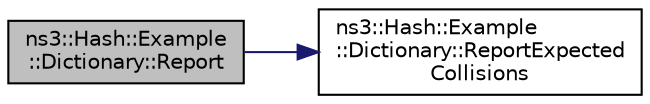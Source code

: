 digraph "ns3::Hash::Example::Dictionary::Report"
{
 // LATEX_PDF_SIZE
  edge [fontname="Helvetica",fontsize="10",labelfontname="Helvetica",labelfontsize="10"];
  node [fontname="Helvetica",fontsize="10",shape=record];
  rankdir="LR";
  Node1 [label="ns3::Hash::Example\l::Dictionary::Report",height=0.2,width=0.4,color="black", fillcolor="grey75", style="filled", fontcolor="black",tooltip="Print the collisions for each Collider."];
  Node1 -> Node2 [color="midnightblue",fontsize="10",style="solid",fontname="Helvetica"];
  Node2 [label="ns3::Hash::Example\l::Dictionary::ReportExpected\lCollisions",height=0.2,width=0.4,color="black", fillcolor="white", style="filled",URL="$classns3_1_1_hash_1_1_example_1_1_dictionary.html#a033796194ec4bceae2c8f47ab4e723d2",tooltip="Report the expected number of collisions."];
}
